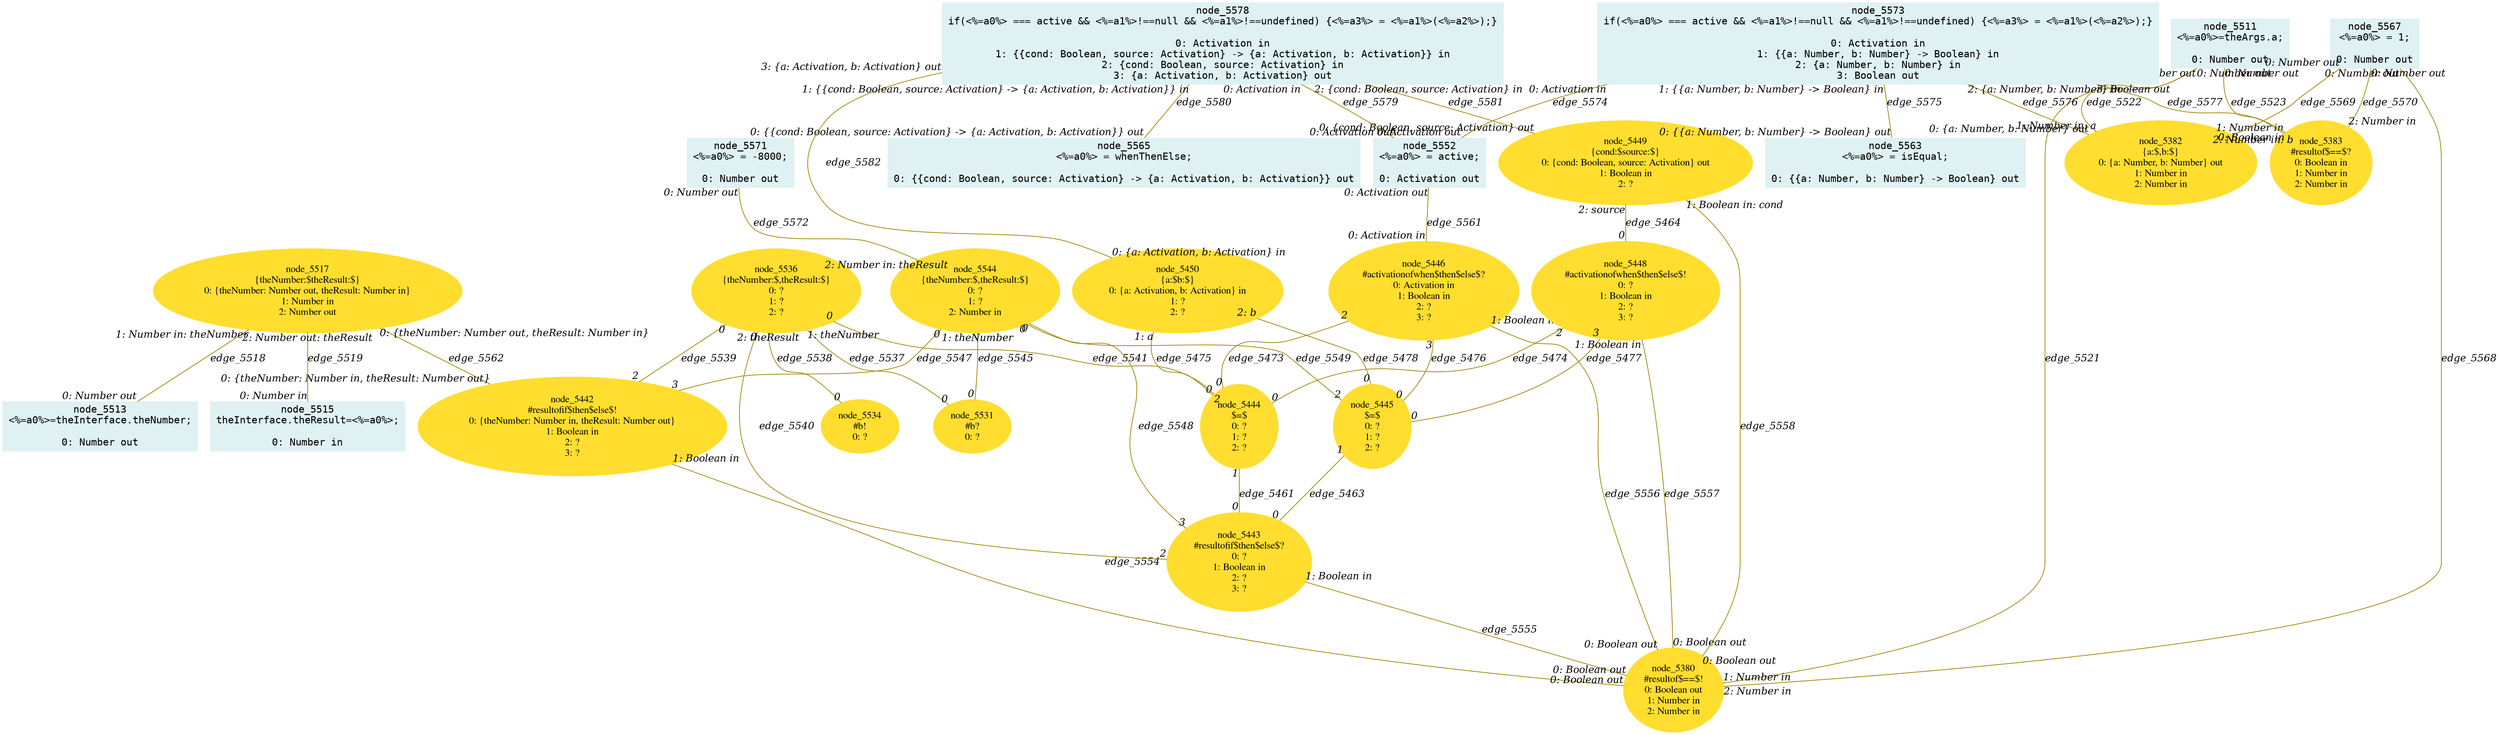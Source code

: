 digraph g{node_5380 [shape="ellipse", style="filled", color="#ffde2f", fontname="Times", label="node_5380
#resultof$==$!
0: Boolean out
1: Number in
2: Number in" ]
node_5382 [shape="ellipse", style="filled", color="#ffde2f", fontname="Times", label="node_5382
{a:$,b:$}
0: {a: Number, b: Number} out
1: Number in
2: Number in" ]
node_5383 [shape="ellipse", style="filled", color="#ffde2f", fontname="Times", label="node_5383
#resultof$==$?
0: Boolean in
1: Number in
2: Number in" ]
node_5442 [shape="ellipse", style="filled", color="#ffde2f", fontname="Times", label="node_5442
#resultofif$then$else$!
0: {theNumber: Number in, theResult: Number out}
1: Boolean in
2: ?
3: ?" ]
node_5443 [shape="ellipse", style="filled", color="#ffde2f", fontname="Times", label="node_5443
#resultofif$then$else$?
0: ?
1: Boolean in
2: ?
3: ?" ]
node_5444 [shape="ellipse", style="filled", color="#ffde2f", fontname="Times", label="node_5444
$=$
0: ?
1: ?
2: ?" ]
node_5445 [shape="ellipse", style="filled", color="#ffde2f", fontname="Times", label="node_5445
$=$
0: ?
1: ?
2: ?" ]
node_5446 [shape="ellipse", style="filled", color="#ffde2f", fontname="Times", label="node_5446
#activationofwhen$then$else$?
0: Activation in
1: Boolean in
2: ?
3: ?" ]
node_5448 [shape="ellipse", style="filled", color="#ffde2f", fontname="Times", label="node_5448
#activationofwhen$then$else$!
0: ?
1: Boolean in
2: ?
3: ?" ]
node_5449 [shape="ellipse", style="filled", color="#ffde2f", fontname="Times", label="node_5449
{cond:$source:$}
0: {cond: Boolean, source: Activation} out
1: Boolean in
2: ?" ]
node_5450 [shape="ellipse", style="filled", color="#ffde2f", fontname="Times", label="node_5450
{a:$b:$}
0: {a: Activation, b: Activation} in
1: ?
2: ?" ]
node_5511 [shape="box", style="filled", color="#dff1f2", fontname="Courier", label="node_5511
<%=a0%>=theArgs.a;

0: Number out" ]
node_5513 [shape="box", style="filled", color="#dff1f2", fontname="Courier", label="node_5513
<%=a0%>=theInterface.theNumber;

0: Number out" ]
node_5515 [shape="box", style="filled", color="#dff1f2", fontname="Courier", label="node_5515
theInterface.theResult=<%=a0%>;

0: Number in" ]
node_5517 [shape="ellipse", style="filled", color="#ffde2f", fontname="Times", label="node_5517
{theNumber:$theResult:$}
0: {theNumber: Number out, theResult: Number in}
1: Number in
2: Number out" ]
node_5531 [shape="ellipse", style="filled", color="#ffde2f", fontname="Times", label="node_5531
#b?
0: ?" ]
node_5534 [shape="ellipse", style="filled", color="#ffde2f", fontname="Times", label="node_5534
#b!
0: ?" ]
node_5536 [shape="ellipse", style="filled", color="#ffde2f", fontname="Times", label="node_5536
{theNumber:$,theResult:$}
0: ?
1: ?
2: ?" ]
node_5544 [shape="ellipse", style="filled", color="#ffde2f", fontname="Times", label="node_5544
{theNumber:$,theResult:$}
0: ?
1: ?
2: Number in" ]
node_5552 [shape="box", style="filled", color="#dff1f2", fontname="Courier", label="node_5552
<%=a0%> = active;

0: Activation out" ]
node_5563 [shape="box", style="filled", color="#dff1f2", fontname="Courier", label="node_5563
<%=a0%> = isEqual;

0: {{a: Number, b: Number} -> Boolean} out" ]
node_5565 [shape="box", style="filled", color="#dff1f2", fontname="Courier", label="node_5565
<%=a0%> = whenThenElse;

0: {{cond: Boolean, source: Activation} -> {a: Activation, b: Activation}} out" ]
node_5567 [shape="box", style="filled", color="#dff1f2", fontname="Courier", label="node_5567
<%=a0%> = 1;

0: Number out" ]
node_5571 [shape="box", style="filled", color="#dff1f2", fontname="Courier", label="node_5571
<%=a0%> = -8000;

0: Number out" ]
node_5573 [shape="box", style="filled", color="#dff1f2", fontname="Courier", label="node_5573
if(<%=a0%> === active && <%=a1%>!==null && <%=a1%>!==undefined) {<%=a3%> = <%=a1%>(<%=a2%>);}

0: Activation in
1: {{a: Number, b: Number} -> Boolean} in
2: {a: Number, b: Number} in
3: Boolean out" ]
node_5578 [shape="box", style="filled", color="#dff1f2", fontname="Courier", label="node_5578
if(<%=a0%> === active && <%=a1%>!==null && <%=a1%>!==undefined) {<%=a3%> = <%=a1%>(<%=a2%>);}

0: Activation in
1: {{cond: Boolean, source: Activation} -> {a: Activation, b: Activation}} in
2: {cond: Boolean, source: Activation} in
3: {a: Activation, b: Activation} out" ]
node_5444 -> node_5443 [dir=none, arrowHead=none, fontname="Times-Italic", arrowsize=1, color="#9d8400", label="edge_5461",  headlabel="0", taillabel="1" ]
node_5445 -> node_5443 [dir=none, arrowHead=none, fontname="Times-Italic", arrowsize=1, color="#9d8400", label="edge_5463",  headlabel="0", taillabel="1" ]
node_5449 -> node_5448 [dir=none, arrowHead=none, fontname="Times-Italic", arrowsize=1, color="#9d8400", label="edge_5464",  headlabel="0", taillabel="2: source" ]
node_5446 -> node_5444 [dir=none, arrowHead=none, fontname="Times-Italic", arrowsize=1, color="#9d8400", label="edge_5473",  headlabel="0", taillabel="2" ]
node_5448 -> node_5444 [dir=none, arrowHead=none, fontname="Times-Italic", arrowsize=1, color="#9d8400", label="edge_5474",  headlabel="0", taillabel="2" ]
node_5450 -> node_5444 [dir=none, arrowHead=none, fontname="Times-Italic", arrowsize=1, color="#9d8400", label="edge_5475",  headlabel="0", taillabel="1: a" ]
node_5446 -> node_5445 [dir=none, arrowHead=none, fontname="Times-Italic", arrowsize=1, color="#9d8400", label="edge_5476",  headlabel="0", taillabel="3" ]
node_5448 -> node_5445 [dir=none, arrowHead=none, fontname="Times-Italic", arrowsize=1, color="#9d8400", label="edge_5477",  headlabel="0", taillabel="3" ]
node_5450 -> node_5445 [dir=none, arrowHead=none, fontname="Times-Italic", arrowsize=1, color="#9d8400", label="edge_5478",  headlabel="0", taillabel="2: b" ]
node_5517 -> node_5513 [dir=none, arrowHead=none, fontname="Times-Italic", arrowsize=1, color="#9d8400", label="edge_5518",  headlabel="0: Number out", taillabel="1: Number in: theNumber" ]
node_5517 -> node_5515 [dir=none, arrowHead=none, fontname="Times-Italic", arrowsize=1, color="#9d8400", label="edge_5519",  headlabel="0: Number in", taillabel="2: Number out: theResult" ]
node_5511 -> node_5380 [dir=none, arrowHead=none, fontname="Times-Italic", arrowsize=1, color="#9d8400", label="edge_5521",  headlabel="1: Number in", taillabel="0: Number out" ]
node_5511 -> node_5382 [dir=none, arrowHead=none, fontname="Times-Italic", arrowsize=1, color="#9d8400", label="edge_5522",  headlabel="1: Number in: a", taillabel="0: Number out" ]
node_5511 -> node_5383 [dir=none, arrowHead=none, fontname="Times-Italic", arrowsize=1, color="#9d8400", label="edge_5523",  headlabel="1: Number in", taillabel="0: Number out" ]
node_5536 -> node_5531 [dir=none, arrowHead=none, fontname="Times-Italic", arrowsize=1, color="#9d8400", label="edge_5537",  headlabel="0", taillabel="1: theNumber" ]
node_5536 -> node_5534 [dir=none, arrowHead=none, fontname="Times-Italic", arrowsize=1, color="#9d8400", label="edge_5538",  headlabel="0", taillabel="2: theResult" ]
node_5536 -> node_5442 [dir=none, arrowHead=none, fontname="Times-Italic", arrowsize=1, color="#9d8400", label="edge_5539",  headlabel="2", taillabel="0" ]
node_5536 -> node_5443 [dir=none, arrowHead=none, fontname="Times-Italic", arrowsize=1, color="#9d8400", label="edge_5540",  headlabel="2", taillabel="0" ]
node_5536 -> node_5444 [dir=none, arrowHead=none, fontname="Times-Italic", arrowsize=1, color="#9d8400", label="edge_5541",  headlabel="2", taillabel="0" ]
node_5544 -> node_5531 [dir=none, arrowHead=none, fontname="Times-Italic", arrowsize=1, color="#9d8400", label="edge_5545",  headlabel="0", taillabel="1: theNumber" ]
node_5544 -> node_5442 [dir=none, arrowHead=none, fontname="Times-Italic", arrowsize=1, color="#9d8400", label="edge_5547",  headlabel="3", taillabel="0" ]
node_5544 -> node_5443 [dir=none, arrowHead=none, fontname="Times-Italic", arrowsize=1, color="#9d8400", label="edge_5548",  headlabel="3", taillabel="0" ]
node_5544 -> node_5445 [dir=none, arrowHead=none, fontname="Times-Italic", arrowsize=1, color="#9d8400", label="edge_5549",  headlabel="2", taillabel="0" ]
node_5442 -> node_5380 [dir=none, arrowHead=none, fontname="Times-Italic", arrowsize=1, color="#9d8400", label="edge_5554",  headlabel="0: Boolean out", taillabel="1: Boolean in" ]
node_5443 -> node_5380 [dir=none, arrowHead=none, fontname="Times-Italic", arrowsize=1, color="#9d8400", label="edge_5555",  headlabel="0: Boolean out", taillabel="1: Boolean in" ]
node_5446 -> node_5380 [dir=none, arrowHead=none, fontname="Times-Italic", arrowsize=1, color="#9d8400", label="edge_5556",  headlabel="0: Boolean out", taillabel="1: Boolean in" ]
node_5448 -> node_5380 [dir=none, arrowHead=none, fontname="Times-Italic", arrowsize=1, color="#9d8400", label="edge_5557",  headlabel="0: Boolean out", taillabel="1: Boolean in" ]
node_5449 -> node_5380 [dir=none, arrowHead=none, fontname="Times-Italic", arrowsize=1, color="#9d8400", label="edge_5558",  headlabel="0: Boolean out", taillabel="1: Boolean in: cond" ]
node_5552 -> node_5446 [dir=none, arrowHead=none, fontname="Times-Italic", arrowsize=1, color="#9d8400", label="edge_5561",  headlabel="0: Activation in", taillabel="0: Activation out" ]
node_5517 -> node_5442 [dir=none, arrowHead=none, fontname="Times-Italic", arrowsize=1, color="#9d8400", label="edge_5562",  headlabel="0: {theNumber: Number in, theResult: Number out}", taillabel="0: {theNumber: Number out, theResult: Number in}" ]
node_5567 -> node_5380 [dir=none, arrowHead=none, fontname="Times-Italic", arrowsize=1, color="#9d8400", label="edge_5568",  headlabel="2: Number in", taillabel="0: Number out" ]
node_5567 -> node_5382 [dir=none, arrowHead=none, fontname="Times-Italic", arrowsize=1, color="#9d8400", label="edge_5569",  headlabel="2: Number in: b", taillabel="0: Number out" ]
node_5567 -> node_5383 [dir=none, arrowHead=none, fontname="Times-Italic", arrowsize=1, color="#9d8400", label="edge_5570",  headlabel="2: Number in", taillabel="0: Number out" ]
node_5571 -> node_5544 [dir=none, arrowHead=none, fontname="Times-Italic", arrowsize=1, color="#9d8400", label="edge_5572",  headlabel="2: Number in: theResult", taillabel="0: Number out" ]
node_5573 -> node_5552 [dir=none, arrowHead=none, fontname="Times-Italic", arrowsize=1, color="#9d8400", label="edge_5574",  headlabel="0: Activation out", taillabel="0: Activation in" ]
node_5573 -> node_5563 [dir=none, arrowHead=none, fontname="Times-Italic", arrowsize=1, color="#9d8400", label="edge_5575",  headlabel="0: {{a: Number, b: Number} -> Boolean} out", taillabel="1: {{a: Number, b: Number} -> Boolean} in" ]
node_5573 -> node_5382 [dir=none, arrowHead=none, fontname="Times-Italic", arrowsize=1, color="#9d8400", label="edge_5576",  headlabel="0: {a: Number, b: Number} out", taillabel="2: {a: Number, b: Number} in" ]
node_5573 -> node_5383 [dir=none, arrowHead=none, fontname="Times-Italic", arrowsize=1, color="#9d8400", label="edge_5577",  headlabel="0: Boolean in", taillabel="3: Boolean out" ]
node_5578 -> node_5552 [dir=none, arrowHead=none, fontname="Times-Italic", arrowsize=1, color="#9d8400", label="edge_5579",  headlabel="0: Activation out", taillabel="0: Activation in" ]
node_5578 -> node_5565 [dir=none, arrowHead=none, fontname="Times-Italic", arrowsize=1, color="#9d8400", label="edge_5580",  headlabel="0: {{cond: Boolean, source: Activation} -> {a: Activation, b: Activation}} out", taillabel="1: {{cond: Boolean, source: Activation} -> {a: Activation, b: Activation}} in" ]
node_5578 -> node_5449 [dir=none, arrowHead=none, fontname="Times-Italic", arrowsize=1, color="#9d8400", label="edge_5581",  headlabel="0: {cond: Boolean, source: Activation} out", taillabel="2: {cond: Boolean, source: Activation} in" ]
node_5578 -> node_5450 [dir=none, arrowHead=none, fontname="Times-Italic", arrowsize=1, color="#9d8400", label="edge_5582",  headlabel="0: {a: Activation, b: Activation} in", taillabel="3: {a: Activation, b: Activation} out" ]
}